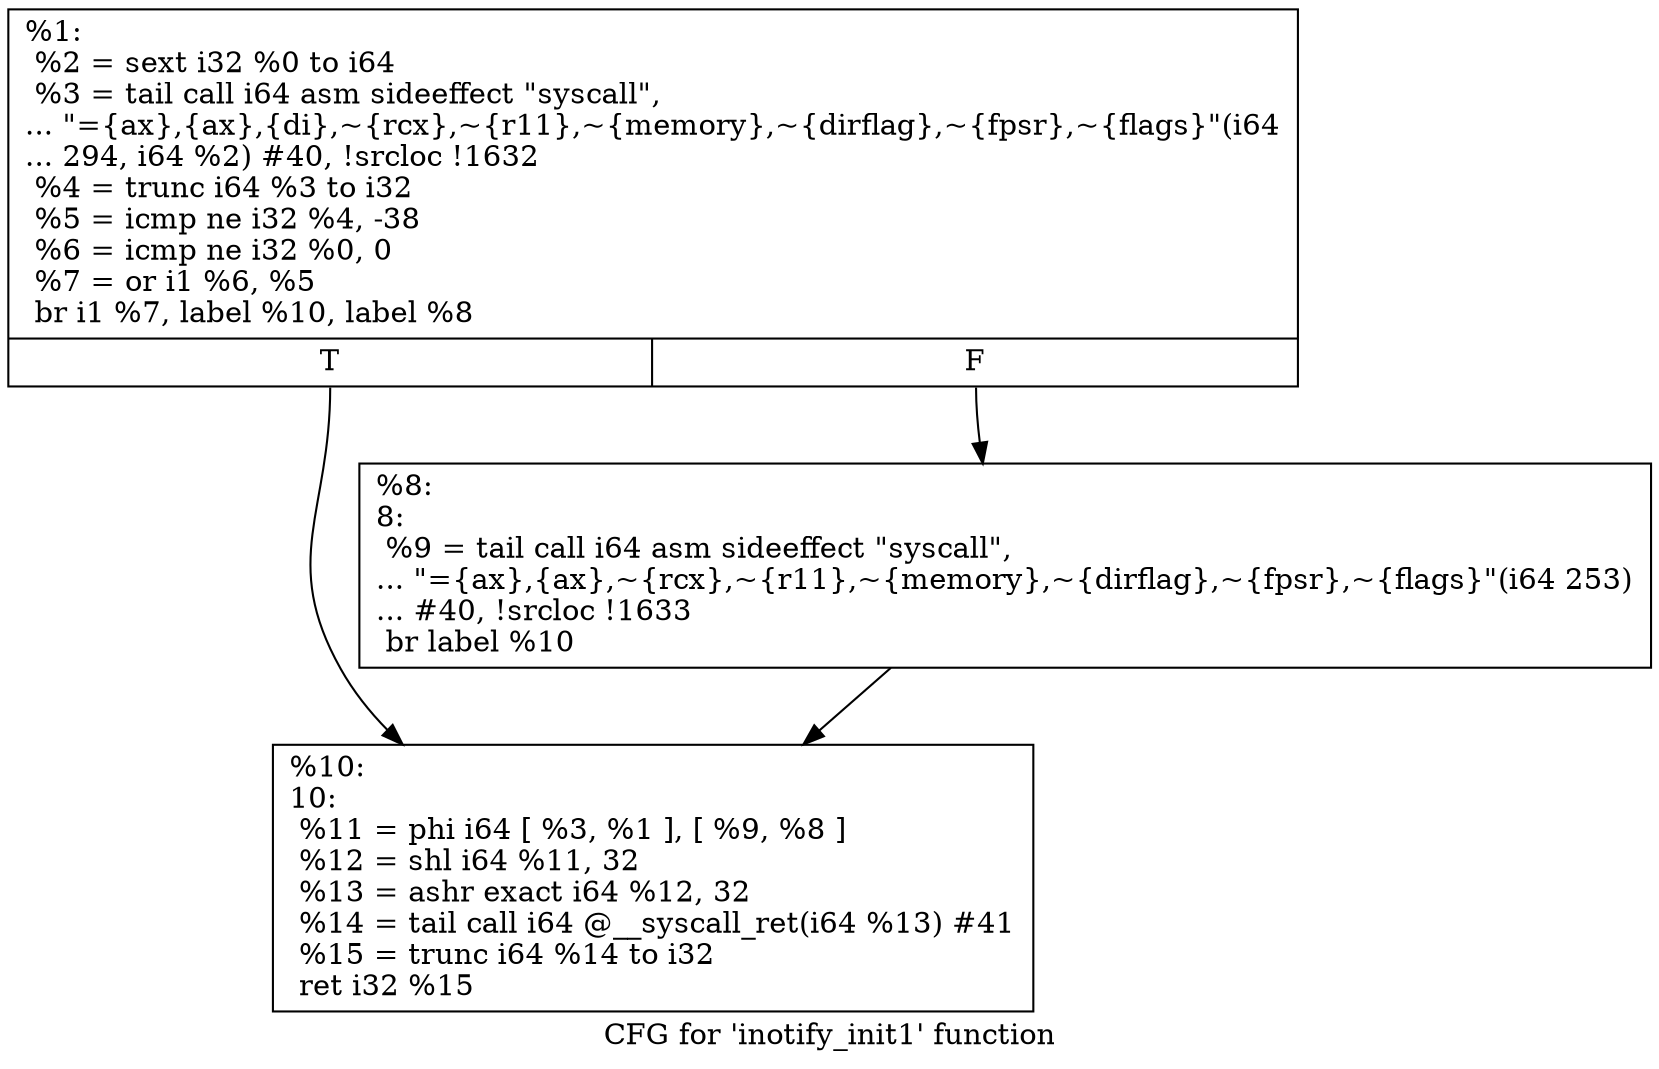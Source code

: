 digraph "CFG for 'inotify_init1' function" {
	label="CFG for 'inotify_init1' function";

	Node0x1fefe10 [shape=record,label="{%1:\l  %2 = sext i32 %0 to i64\l  %3 = tail call i64 asm sideeffect \"syscall\",\l... \"=\{ax\},\{ax\},\{di\},~\{rcx\},~\{r11\},~\{memory\},~\{dirflag\},~\{fpsr\},~\{flags\}\"(i64\l... 294, i64 %2) #40, !srcloc !1632\l  %4 = trunc i64 %3 to i32\l  %5 = icmp ne i32 %4, -38\l  %6 = icmp ne i32 %0, 0\l  %7 = or i1 %6, %5\l  br i1 %7, label %10, label %8\l|{<s0>T|<s1>F}}"];
	Node0x1fefe10:s0 -> Node0x1fefeb0;
	Node0x1fefe10:s1 -> Node0x1fefe60;
	Node0x1fefe60 [shape=record,label="{%8:\l8:                                                \l  %9 = tail call i64 asm sideeffect \"syscall\",\l... \"=\{ax\},\{ax\},~\{rcx\},~\{r11\},~\{memory\},~\{dirflag\},~\{fpsr\},~\{flags\}\"(i64 253)\l... #40, !srcloc !1633\l  br label %10\l}"];
	Node0x1fefe60 -> Node0x1fefeb0;
	Node0x1fefeb0 [shape=record,label="{%10:\l10:                                               \l  %11 = phi i64 [ %3, %1 ], [ %9, %8 ]\l  %12 = shl i64 %11, 32\l  %13 = ashr exact i64 %12, 32\l  %14 = tail call i64 @__syscall_ret(i64 %13) #41\l  %15 = trunc i64 %14 to i32\l  ret i32 %15\l}"];
}
